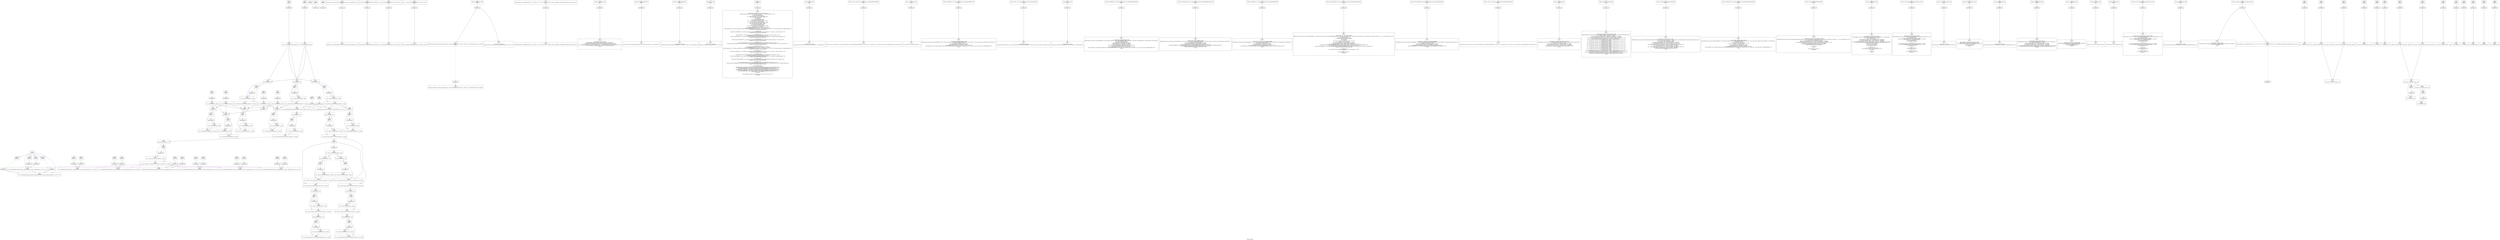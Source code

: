 digraph "constraint_graph" {
	label="constraint_graph";

	Node0x2181f70 [shape=record,label="{0\n\<Empty\>\ni8* null\n\n}"];
	Node0x2181f70 -> Node0x2256380;
	Node0x2181f70 -> Node0x224f360;
	Node0x2181f70 -> Node0x224e510;
	Node0x2181f70 -> Node0x2255530;
	Node0x2181f70 -> Node0x21a9560[color=blue];
	Node0x2181f70 -> Node0x21ef500[color=blue];
	Node0x21712a0 [shape=record,label="{1\n\<Empty\>\ni8* undef\n\n}"];
	Node0x2191140 [shape=record,label="{2\n\<Empty\>\nOffset:0\n\n}"];
	Node0x2191140 -> Node0x21821e0[color=green];
	Node0x21821e0 [shape=record,label="{3\nanonymous ptr\n}"];
	Node0x218c410 [shape=record,label="{4\n\<Empty\>\nOffset:0\n\n}"];
	Node0x218c410 -> Node0x218c5c0[color=green];
	Node0x218c5c0 [shape=record,label="{5\nanonymous ptr\n}"];
	Node0x218edb0 [shape=record,label="{6\n\<Empty\>\n@_ZStL8__ioinit = internal global %\"class.std::ios_base::Init\" zeroinitializer, align 1\nOffset:0\n\n}"];
	Node0x218edb0 -> Node0x217e070[color=green];
	Node0x217e070 [shape=record,label="{7\nanonymous ptr\n}"];
	Node0x217e070 -> Node0x218a100;
	Node0x218a100 [shape=record,label="{8\n\<Empty\>\n@_ZStL8__ioinit = internal global %\"class.std::ios_base::Init\" zeroinitializer, align 1\n\n}"];
	Node0x2194980 [shape=record,label="{9\n\<Empty\>\n@__dso_handle = external hidden global i8\nOffset:0\n\n}"];
	Node0x2194980 -> Node0x2194b30[color=green];
	Node0x2194b30 [shape=record,label="{10\nanonymous ptr\n}"];
	Node0x2194b30 -> Node0x2195110;
	Node0x2195110 [shape=record,label="{11\n\<Empty\>\n@__dso_handle = external hidden global i8\n\n}"];
	Node0x2196700 [shape=record,label="{12\n\<Empty\>\n@.str = private unnamed_addr constant [2 x i8] c\"A\\00\", align 1\nOffset:0\n\n}"];
	Node0x2196700 -> Node0x21968b0[color=green];
	Node0x21968b0 [shape=record,label="{13\nanonymous ptr\n}"];
	Node0x21968b0 -> Node0x2196e90;
	Node0x2196e90 [shape=record,label="{14\n\<Empty\>\n@.str = private unnamed_addr constant [2 x i8] c\"A\\00\", align 1\n\n}"];
	Node0x2197470 [shape=record,label="{15\n\<Empty\>\n@.str.1 = private unnamed_addr constant [2 x i8] c\"B\\00\", align 1\nOffset:0\n\n}"];
	Node0x2197470 -> Node0x2197620[color=green];
	Node0x2197620 [shape=record,label="{16\nanonymous ptr\n}"];
	Node0x2197620 -> Node0x2198880;
	Node0x2198880 [shape=record,label="{17\n\<Empty\>\n@.str.1 = private unnamed_addr constant [2 x i8] c\"B\\00\", align 1\n\n}"];
	Node0x2198e60 [shape=record,label="{18\n\<Empty\>\n@_ZZL18__gthread_active_pvE20__gthread_active_ptr = internal constant i8* bitcast (i32 (i32*, void (i8*)*)* @__pthread_key_create to i8*), align 8\nOffset:0\n\n}"];
	Node0x2198e60 -> Node0x2199010[color=green];
	Node0x2199010 [shape=record,label="{19\nanonymous ptr\n}"];
	Node0x2199010 -> Node0x21995f0;
	Node0x21995f0 [shape=record,label="{20\n\<Empty\>\n@_ZZL18__gthread_active_pvE20__gthread_active_ptr = internal constant i8* bitcast (i32 (i32*, void (i8*)*)* @__pthread_key_create to i8*), align 8\n\n}"];
	Node0x2199bd0 [shape=record,label="{21\n\<Empty\>\n@llvm.global_ctors = appending global [1 x \{ i32, void ()*, i8* \}] [\{ i32, void ()*, i8* \} \{ i32 65535, void ()* @_GLOBAL__sub_I_zipper_unwrapped_class.cpp, i8* null \}]\nOffset:0\n\n}"];
	Node0x2199bd0 -> Node0x2199d80[color=green];
	Node0x2199d80 [shape=record,label="{22\nanonymous ptr\n}"];
	Node0x2199d80 -> Node0x219a360;
	Node0x219a360 [shape=record,label="{23\n\<Empty\>\n@llvm.global_ctors = appending global [1 x \{ i32, void ()*, i8* \}] [\{ i32, void ()*, i8* \} \{ i32 65535, void ()* @_GLOBAL__sub_I_zipper_unwrapped_class.cpp, i8* null \}]\n\n}"];
	Node0x219a940 [shape=record,label="{24\n\<Empty\>__cxx_global_var_init\nOffset:0\n\n}"];
	Node0x219a940 -> Node0x219aaf0[color=green];
	Node0x219aaf0 [shape=record,label="{25\nanonymous ptr\n}"];
	Node0x219aaf0 -> Node0x219b0d0;
	Node0x219b0d0 [shape=record,label="{26\n\<Empty\>\n\n; Function Attrs: noinline uwtable\ndefine internal void @__cxx_global_var_init() #0 section \".text.startup\" \{\n  call void @_ZNSt8ios_base4InitC1Ev(%\"class.std::ios_base::Init\"* @_ZStL8__ioinit)\n  %1 = bitcast void (%\"class.std::ios_base::Init\"*)* @_ZNSt8ios_base4InitD1Ev to void (i8*)*\n  %2 = getelementptr inbounds %\"class.std::ios_base::Init\", %\"class.std::ios_base::Init\"* @_ZStL8__ioinit, i32 0, i32 0\n  %3 = call i32 @__cxa_atexit(void (i8*)* %1, i8* %2, i8* @__dso_handle) #3\n  ret void\n\}\n\n\n}"];
	Node0x219b6b0 [shape=record,label="{27\n\<Empty\>_ZNSt8ios_base4InitC1Ev\nOffset:0\n\n}"];
	Node0x219b6b0 -> Node0x219b860[color=green];
	Node0x219b860 [shape=record,label="{28\nanonymous ptr\n}"];
	Node0x219b860 -> Node0x219be40;
	Node0x219be40 [shape=record,label="{29\n\<Empty\>\n\ndeclare dso_local void @_ZNSt8ios_base4InitC1Ev(%\"class.std::ios_base::Init\"*) unnamed_addr #1\n\n\n}"];
	Node0x219c420 [shape=record,label="{30\n\<Empty\>_ZNSt8ios_base4InitD1Ev\nOffset:0\n\n}"];
	Node0x219c420 -> Node0x219c5d0[color=green];
	Node0x219c5d0 [shape=record,label="{31\nanonymous ptr\n}"];
	Node0x219c5d0 -> Node0x219ce50;
	Node0x219ce50 [shape=record,label="{32\n\<Empty\>\n\n; Function Attrs: nounwind\ndeclare dso_local void @_ZNSt8ios_base4InitD1Ev(%\"class.std::ios_base::Init\"*) unnamed_addr #2\n\n\n}"];
	Node0x2170590 [shape=record,label="{33\n\<Empty\>__cxa_atexit\nOffset:0\n\n}"];
	Node0x2170590 -> Node0x2170740[color=green];
	Node0x2170740 [shape=record,label="{34\nanonymous ptr\n}"];
	Node0x2170740 -> Node0x219f920;
	Node0x219f920 [shape=record,label="{35\n\<Empty\>\n\n; Function Attrs: nounwind\ndeclare dso_local i32 @__cxa_atexit(void (i8*)*, i8*, i8*) #3\n\n\n}"];
	Node0x219ff00 [shape=record,label="{36\n\<Empty\>main\nOffset:0\n\n}"];
	Node0x219ff00 -> Node0x21a00b0[color=green];
	Node0x21a00b0 [shape=record,label="{37\nanonymous ptr\n}"];
	Node0x21a00b0 -> Node0x21a0690;
	Node0x21a0690 [shape=record,label="{38\n\<Empty\>\n\n; Function Attrs: noinline norecurse optnone uwtable\ndefine dso_local i32 @main() #4 personality i8* bitcast (i32 (...)* @__gxx_personality_v0 to i8*) \{\n  %1 = alloca i32, align 4\n  %2 = alloca %class.Box, align 8\n  %3 = alloca %\"class.std::__cxx11::basic_string\", align 8\n  %4 = alloca %\"class.std::allocator\", align 1\n  %5 = alloca i8*\n  %6 = alloca i32\n  %7 = alloca %class.SyncBox, align 8\n  %8 = alloca %class.Box, align 8\n  %9 = alloca %\"class.std::__cxx11::basic_string\", align 8\n  %10 = alloca %class.Box, align 8\n  %11 = alloca %\"class.std::__cxx11::basic_string\", align 8\n  %12 = alloca %\"class.std::allocator\", align 1\n  %13 = alloca %class.SyncBox, align 8\n  %14 = alloca %class.Box, align 8\n  %15 = alloca %\"class.std::__cxx11::basic_string\", align 8\n  store i32 0, i32* %1, align 4\n  call void @_ZNSaIcEC1Ev(%\"class.std::allocator\"* %4) #3\n  %16 = getelementptr inbounds [2 x i8], [2 x i8]* @.str, i64 0, i64 0\n  invoke void @_ZNSt7__cxx1112basic_stringIcSt11char_traitsIcESaIcEEC1EPKcRKS3_(%\"class.std::__cxx11::basic_string\"* %3, i8* %16, %\"class.std::allocator\"* dereferenceable(1) %4)\n          to label %17 unwind label %aser.unreachable\n\n17:                                               ; preds = %0\n  invoke void @_ZN3BoxINSt7__cxx1112basic_stringIcSt11char_traitsIcESaIcEEEEC2ES5_(%class.Box* %2, %\"class.std::__cxx11::basic_string\"* %3)\n          to label %18 unwind label %aser.unreachable\n\n18:                                               ; preds = %17\n  call void @_ZNSt7__cxx1112basic_stringIcSt11char_traitsIcESaIcEED1Ev(%\"class.std::__cxx11::basic_string\"* %3) #3\n  call void @_ZNSaIcED1Ev(%\"class.std::allocator\"* %4) #3\n  invoke void @_ZN3BoxINSt7__cxx1112basic_stringIcSt11char_traitsIcESaIcEEEEC2ERKS6_(%class.Box* %8, %class.Box* dereferenceable(32) %2)\n          to label %19 unwind label %aser.unreachable\n\n19:                                               ; preds = %18\n  invoke void @_ZN7SyncBoxINSt7__cxx1112basic_stringIcSt11char_traitsIcESaIcEEEEC2E3BoxIS5_E(%class.SyncBox* %7, %class.Box* %8)\n          to label %20 unwind label %aser.unreachable\n\n20:                                               ; preds = %19\n  call void @_ZN3BoxINSt7__cxx1112basic_stringIcSt11char_traitsIcESaIcEEEED2Ev(%class.Box* %8) #3\n  invoke void @_ZN7SyncBoxINSt7__cxx1112basic_stringIcSt11char_traitsIcESaIcEEEE7getItemEv(%\"class.std::__cxx11::basic_string\"* sret %9, %class.SyncBox* %7)\n          to label %21 unwind label %aser.unreachable\n\n21:                                               ; preds = %20\n  call void @_ZNSaIcEC1Ev(%\"class.std::allocator\"* %12) #3\n  %22 = getelementptr inbounds [2 x i8], [2 x i8]* @.str.1, i64 0, i64 0\n  invoke void @_ZNSt7__cxx1112basic_stringIcSt11char_traitsIcESaIcEEC1EPKcRKS3_(%\"class.std::__cxx11::basic_string\"* %11, i8* %22, %\"class.std::allocator\"* dereferenceable(1) %12)\n          to label %23 unwind label %aser.unreachable\n\n23:                                               ; preds = %21\n  invoke void @_ZN3BoxINSt7__cxx1112basic_stringIcSt11char_traitsIcESaIcEEEEC2ES5_(%class.Box* %10, %\"class.std::__cxx11::basic_string\"* %11)\n          to label %24 unwind label %aser.unreachable\n\n24:                                               ; preds = %23\n  call void @_ZNSt7__cxx1112basic_stringIcSt11char_traitsIcESaIcEED1Ev(%\"class.std::__cxx11::basic_string\"* %11) #3\n  call void @_ZNSaIcED1Ev(%\"class.std::allocator\"* %12) #3\n  invoke void @_ZN3BoxINSt7__cxx1112basic_stringIcSt11char_traitsIcESaIcEEEEC2ERKS6_(%class.Box* %14, %class.Box* dereferenceable(32) %10)\n          to label %25 unwind label %aser.unreachable\n\n25:                                               ; preds = %24\n  invoke void @_ZN7SyncBoxINSt7__cxx1112basic_stringIcSt11char_traitsIcESaIcEEEEC2E3BoxIS5_E(%class.SyncBox* %13, %class.Box* %14)\n          to label %26 unwind label %aser.unreachable\n\n26:                                               ; preds = %25\n  call void @_ZN3BoxINSt7__cxx1112basic_stringIcSt11char_traitsIcESaIcEEEED2Ev(%class.Box* %14) #3\n  invoke void @_ZN7SyncBoxINSt7__cxx1112basic_stringIcSt11char_traitsIcESaIcEEEE7getItemEv(%\"class.std::__cxx11::basic_string\"* sret %15, %class.SyncBox* %13)\n          to label %27 unwind label %aser.unreachable\n\n27:                                               ; preds = %26\n  store i32 0, i32* %1, align 4\n  call void @_ZNSt7__cxx1112basic_stringIcSt11char_traitsIcESaIcEED1Ev(%\"class.std::__cxx11::basic_string\"* %15) #3\n  call void @_ZN7SyncBoxINSt7__cxx1112basic_stringIcSt11char_traitsIcESaIcEEEED2Ev(%class.SyncBox* %13) #3\n  call void @_ZN3BoxINSt7__cxx1112basic_stringIcSt11char_traitsIcESaIcEEEED2Ev(%class.Box* %10) #3\n  call void @_ZNSt7__cxx1112basic_stringIcSt11char_traitsIcESaIcEED1Ev(%\"class.std::__cxx11::basic_string\"* %9) #3\n  call void @_ZN7SyncBoxINSt7__cxx1112basic_stringIcSt11char_traitsIcESaIcEEEED2Ev(%class.SyncBox* %7) #3\n  call void @_ZN3BoxINSt7__cxx1112basic_stringIcSt11char_traitsIcESaIcEEEED2Ev(%class.Box* %2) #3\n  %28 = load i32, i32* %1, align 4\n  ret i32 %28\n\naser.unreachable:                                 ; preds = %26, %25, %24, %23, %21, %20, %19, %18, %17, %0\n  unreachable\n\}\n\n\n}"];
	Node0x21a0c70 [shape=record,label="{39\n\<Empty\>_ZNSaIcEC1Ev\nOffset:0\n\n}"];
	Node0x21a0c70 -> Node0x21a0e20[color=green];
	Node0x21a0e20 [shape=record,label="{40\nanonymous ptr\n}"];
	Node0x21a0e20 -> Node0x21a1400;
	Node0x21a1400 [shape=record,label="{41\n\<Empty\>\n\n; Function Attrs: nounwind\ndeclare dso_local void @_ZNSaIcEC1Ev(%\"class.std::allocator\"*) unnamed_addr #2\n\n\n}"];
	Node0x21a19e0 [shape=record,label="{42\n\<Empty\>_ZNSt7__cxx1112basic_stringIcSt11char_traitsIcESaIcEEC1EPKcRKS3_\nOffset:0\n\n}"];
	Node0x21a19e0 -> Node0x21a1b90[color=green];
	Node0x21a1b90 [shape=record,label="{43\nanonymous ptr\n}"];
	Node0x21a1b90 -> Node0x21a2170;
	Node0x21a2170 [shape=record,label="{44\n\<Empty\>\n\ndeclare dso_local void @_ZNSt7__cxx1112basic_stringIcSt11char_traitsIcESaIcEEC1EPKcRKS3_(%\"class.std::__cxx11::basic_string\"*, i8*, %\"class.std::allocator\"* dereferenceable(1)) unnamed_addr #1\n\n\n}"];
	Node0x21a2750 [shape=record,label="{45\n\<Empty\>__gxx_personality_v0\nOffset:0\n\n}"];
	Node0x21a2750 -> Node0x21a2900[color=green];
	Node0x21a2900 [shape=record,label="{46\nanonymous ptr\n}"];
	Node0x21a2900 -> Node0x21a2ee0;
	Node0x21a2ee0 [shape=record,label="{47\n\<Empty\>\n\ndeclare dso_local i32 @__gxx_personality_v0(...)\n\n\n}"];
	Node0x21a34c0 [shape=record,label="{48\n\<Empty\>_ZN3BoxINSt7__cxx1112basic_stringIcSt11char_traitsIcESaIcEEEEC2ES5_\nOffset:0\n\n}"];
	Node0x21a34c0 -> Node0x21a3670[color=green];
	Node0x21a3670 [shape=record,label="{49\nanonymous ptr\n}"];
	Node0x21a3670 -> Node0x21a3c50;
	Node0x21a3c50 [shape=record,label="{50\n\<Empty\>\n\n; Function Attrs: noinline optnone uwtable\ndefine linkonce_odr dso_local void @_ZN3BoxINSt7__cxx1112basic_stringIcSt11char_traitsIcESaIcEEEEC2ES5_(%class.Box*, %\"class.std::__cxx11::basic_string\"*) unnamed_addr #5 comdat align 2 \{\n  %3 = alloca %class.Box*, align 8\n  store %class.Box* %0, %class.Box** %3, align 8\n  %4 = load %class.Box*, %class.Box** %3, align 8\n  %5 = getelementptr inbounds %class.Box, %class.Box* %4, i32 0, i32 0\n  call void @_ZNSt7__cxx1112basic_stringIcSt11char_traitsIcESaIcEEC1ERKS4_(%\"class.std::__cxx11::basic_string\"* %5, %\"class.std::__cxx11::basic_string\"* dereferenceable(32) %1)\n  ret void\n\}\n\n\n}"];
	Node0x21a4230 [shape=record,label="{51\n\<Empty\>_ZNSt7__cxx1112basic_stringIcSt11char_traitsIcESaIcEED1Ev\nOffset:0\n\n}"];
	Node0x21a4230 -> Node0x21a43e0[color=green];
	Node0x21a43e0 [shape=record,label="{52\nanonymous ptr\n}"];
	Node0x21a43e0 -> Node0x21a49c0;
	Node0x21a49c0 [shape=record,label="{53\n\<Empty\>\n\n; Function Attrs: nounwind\ndeclare dso_local void @_ZNSt7__cxx1112basic_stringIcSt11char_traitsIcESaIcEED1Ev(%\"class.std::__cxx11::basic_string\"*) unnamed_addr #2\n\n\n}"];
	Node0x21a4fa0 [shape=record,label="{54\n\<Empty\>_ZNSaIcED1Ev\nOffset:0\n\n}"];
	Node0x21a4fa0 -> Node0x21a5150[color=green];
	Node0x21a5150 [shape=record,label="{55\nanonymous ptr\n}"];
	Node0x21a5150 -> Node0x21a59d0;
	Node0x21a59d0 [shape=record,label="{56\n\<Empty\>\n\n; Function Attrs: nounwind\ndeclare dso_local void @_ZNSaIcED1Ev(%\"class.std::allocator\"*) unnamed_addr #2\n\n\n}"];
	Node0x21a5fb0 [shape=record,label="{57\n\<Empty\>_ZN3BoxINSt7__cxx1112basic_stringIcSt11char_traitsIcESaIcEEEEC2ERKS6_\nOffset:0\n\n}"];
	Node0x21a5fb0 -> Node0x21a6160[color=green];
	Node0x21a6160 [shape=record,label="{58\nanonymous ptr\n}"];
	Node0x21a6160 -> Node0x21a69e0;
	Node0x21a69e0 [shape=record,label="{59\n\<Empty\>\n\n; Function Attrs: noinline optnone uwtable\ndefine linkonce_odr dso_local void @_ZN3BoxINSt7__cxx1112basic_stringIcSt11char_traitsIcESaIcEEEEC2ERKS6_(%class.Box*, %class.Box* dereferenceable(32)) unnamed_addr #5 comdat align 2 \{\n  %3 = alloca %class.Box*, align 8\n  %4 = alloca %class.Box*, align 8\n  store %class.Box* %0, %class.Box** %3, align 8\n  store %class.Box* %1, %class.Box** %4, align 8\n  %5 = load %class.Box*, %class.Box** %3, align 8\n  %6 = getelementptr inbounds %class.Box, %class.Box* %5, i32 0, i32 0\n  %7 = load %class.Box*, %class.Box** %4, align 8\n  %8 = getelementptr inbounds %class.Box, %class.Box* %7, i32 0, i32 0\n  call void @_ZNSt7__cxx1112basic_stringIcSt11char_traitsIcESaIcEEC1ERKS4_(%\"class.std::__cxx11::basic_string\"* %6, %\"class.std::__cxx11::basic_string\"* dereferenceable(32) %8)\n  ret void\n\}\n\n\n}"];
	Node0x21a6fc0 [shape=record,label="{60\n\<Empty\>_ZN7SyncBoxINSt7__cxx1112basic_stringIcSt11char_traitsIcESaIcEEEEC2E3BoxIS5_E\nOffset:0\n\n}"];
	Node0x21a6fc0 -> Node0x21a7170[color=green];
	Node0x21a7170 [shape=record,label="{61\nanonymous ptr\n}"];
	Node0x21a7170 -> Node0x21a79f0;
	Node0x21a79f0 [shape=record,label="{62\n\<Empty\>\n\n; Function Attrs: noinline optnone uwtable\ndefine linkonce_odr dso_local void @_ZN7SyncBoxINSt7__cxx1112basic_stringIcSt11char_traitsIcESaIcEEEEC2E3BoxIS5_E(%class.SyncBox*, %class.Box*) unnamed_addr #5 comdat align 2 \{\n  %3 = alloca %class.SyncBox*, align 8\n  store %class.SyncBox* %0, %class.SyncBox** %3, align 8\n  %4 = load %class.SyncBox*, %class.SyncBox** %3, align 8\n  %5 = getelementptr inbounds %class.SyncBox, %class.SyncBox* %4, i32 0, i32 0\n  call void @_ZN3BoxINSt7__cxx1112basic_stringIcSt11char_traitsIcESaIcEEEEC2ERKS6_(%class.Box* %5, %class.Box* dereferenceable(32) %1)\n  %6 = getelementptr inbounds %class.SyncBox, %class.SyncBox* %4, i32 0, i32 1\n  call void @_ZNSt5mutexC2Ev(%\"class.std::mutex\"* %6) #3\n  ret void\n\}\n\n\n}"];
	Node0x21a7fd0 [shape=record,label="{63\n\<Empty\>_ZN3BoxINSt7__cxx1112basic_stringIcSt11char_traitsIcESaIcEEEED2Ev\nOffset:0\n\n}"];
	Node0x21a7fd0 -> Node0x21a8180[color=green];
	Node0x21a8180 [shape=record,label="{64\nanonymous ptr\n}"];
	Node0x21a8180 -> Node0x217c740;
	Node0x217c740 [shape=record,label="{65\n\<Empty\>\n\n; Function Attrs: noinline nounwind optnone uwtable\ndefine linkonce_odr dso_local void @_ZN3BoxINSt7__cxx1112basic_stringIcSt11char_traitsIcESaIcEEEED2Ev(%class.Box*) unnamed_addr #6 comdat align 2 \{\n  %2 = alloca %class.Box*, align 8\n  store %class.Box* %0, %class.Box** %2, align 8\n  %3 = load %class.Box*, %class.Box** %2, align 8\n  %4 = getelementptr inbounds %class.Box, %class.Box* %3, i32 0, i32 0\n  call void @_ZNSt7__cxx1112basic_stringIcSt11char_traitsIcESaIcEED1Ev(%\"class.std::__cxx11::basic_string\"* %4) #3\n  ret void\n\}\n\n\n}"];
	Node0x21a7750 [shape=record,label="{66\n\<Empty\>_ZN7SyncBoxINSt7__cxx1112basic_stringIcSt11char_traitsIcESaIcEEEE7getItemEv\nOffset:0\n\n}"];
	Node0x21a7750 -> Node0x218e280[color=green];
	Node0x218e280 [shape=record,label="{67\nanonymous ptr\n}"];
	Node0x218e280 -> Node0x218e440;
	Node0x218e440 [shape=record,label="{68\n\<Empty\>\n\n; Function Attrs: noinline optnone uwtable\ndefine linkonce_odr dso_local void @_ZN7SyncBoxINSt7__cxx1112basic_stringIcSt11char_traitsIcESaIcEEEE7getItemEv(%\"class.std::__cxx11::basic_string\"* noalias sret, %class.SyncBox*) #5 comdat align 2 personality i8* bitcast (i32 (...)* @__gxx_personality_v0 to i8*) \{\n  %3 = alloca i8*, align 8\n  %4 = alloca %class.SyncBox*, align 8\n  %5 = alloca %\"class.std::lock_guard\", align 8\n  %6 = alloca i8*\n  %7 = alloca i32\n  %8 = bitcast %\"class.std::__cxx11::basic_string\"* %0 to i8*\n  store i8* %8, i8** %3, align 8\n  store %class.SyncBox* %1, %class.SyncBox** %4, align 8\n  %9 = load %class.SyncBox*, %class.SyncBox** %4, align 8\n  %10 = getelementptr inbounds %class.SyncBox, %class.SyncBox* %9, i32 0, i32 1\n  call void @_ZNSt10lock_guardISt5mutexEC2ERS0_(%\"class.std::lock_guard\"* %5, %\"class.std::mutex\"* dereferenceable(40) %10)\n  %11 = getelementptr inbounds %class.SyncBox, %class.SyncBox* %9, i32 0, i32 0\n  invoke void @_ZN3BoxINSt7__cxx1112basic_stringIcSt11char_traitsIcESaIcEEEE7getItemEv(%\"class.std::__cxx11::basic_string\"* sret %0, %class.Box* %11)\n          to label %12 unwind label %aser.unreachable\n\n12:                                               ; preds = %2\n  call void @_ZNSt10lock_guardISt5mutexED2Ev(%\"class.std::lock_guard\"* %5) #3\n  ret void\n\naser.unreachable:                                 ; preds = %2\n  unreachable\n\}\n\n\n}"];
	Node0x219d880 [shape=record,label="{69\n\<Empty\>_ZN7SyncBoxINSt7__cxx1112basic_stringIcSt11char_traitsIcESaIcEEEED2Ev\nOffset:0\n\n}"];
	Node0x219d880 -> Node0x2197e00[color=green];
	Node0x2197e00 [shape=record,label="{70\nanonymous ptr\n}"];
	Node0x2197e00 -> Node0x2198410;
	Node0x2198410 [shape=record,label="{71\n\<Empty\>\n\n; Function Attrs: noinline nounwind optnone uwtable\ndefine linkonce_odr dso_local void @_ZN7SyncBoxINSt7__cxx1112basic_stringIcSt11char_traitsIcESaIcEEEED2Ev(%class.SyncBox*) unnamed_addr #6 comdat align 2 \{\n  %2 = alloca %class.SyncBox*, align 8\n  store %class.SyncBox* %0, %class.SyncBox** %2, align 8\n  %3 = load %class.SyncBox*, %class.SyncBox** %2, align 8\n  %4 = getelementptr inbounds %class.SyncBox, %class.SyncBox* %3, i32 0, i32 0\n  call void @_ZN3BoxINSt7__cxx1112basic_stringIcSt11char_traitsIcESaIcEEEED2Ev(%class.Box* %4) #3\n  ret void\n\}\n\n\n}"];
	Node0x219f0b0 [shape=record,label="{72\n\<Empty\>_ZNSt7__cxx1112basic_stringIcSt11char_traitsIcESaIcEEC1ERKS4_\nOffset:0\n\n}"];
	Node0x219f0b0 -> Node0x219f260[color=green];
	Node0x219f260 [shape=record,label="{73\nanonymous ptr\n}"];
	Node0x219f260 -> Node0x21acc80;
	Node0x21acc80 [shape=record,label="{74\n\<Empty\>\n\ndeclare dso_local void @_ZNSt7__cxx1112basic_stringIcSt11char_traitsIcESaIcEEC1ERKS4_(%\"class.std::__cxx11::basic_string\"*, %\"class.std::__cxx11::basic_string\"* dereferenceable(32)) unnamed_addr #1\n\n\n}"];
	Node0x21ad260 [shape=record,label="{75\n\<Empty\>_ZNSt5mutexC2Ev\nOffset:0\n\n}"];
	Node0x21ad260 -> Node0x21ad410[color=green];
	Node0x21ad410 [shape=record,label="{76\nanonymous ptr\n}"];
	Node0x21ad410 -> Node0x21ad9f0;
	Node0x21ad9f0 [shape=record,label="{77\n\<Empty\>\n\n; Function Attrs: noinline nounwind optnone uwtable\ndefine linkonce_odr dso_local void @_ZNSt5mutexC2Ev(%\"class.std::mutex\"*) unnamed_addr #6 comdat align 2 \{\n  %2 = alloca %\"class.std::mutex\"*, align 8\n  store %\"class.std::mutex\"* %0, %\"class.std::mutex\"** %2, align 8\n  %3 = load %\"class.std::mutex\"*, %\"class.std::mutex\"** %2, align 8\n  %4 = bitcast %\"class.std::mutex\"* %3 to %\"class.std::__mutex_base\"*\n  call void @_ZNSt12__mutex_baseC2Ev(%\"class.std::__mutex_base\"* %4) #3\n  ret void\n\}\n\n\n}"];
	Node0x21adfd0 [shape=record,label="{78\n\<Empty\>_ZNSt12__mutex_baseC2Ev\nOffset:0\n\n}"];
	Node0x21adfd0 -> Node0x21ae180[color=green];
	Node0x21ae180 [shape=record,label="{79\nanonymous ptr\n}"];
	Node0x21ae180 -> Node0x21ae760;
	Node0x21ae760 [shape=record,label="{80\n\<Empty\>\n\n; Function Attrs: noinline nounwind optnone uwtable\ndefine linkonce_odr dso_local void @_ZNSt12__mutex_baseC2Ev(%\"class.std::__mutex_base\"*) unnamed_addr #6 comdat align 2 \{\n  %2 = alloca %\"class.std::__mutex_base\"*, align 8\n  store %\"class.std::__mutex_base\"* %0, %\"class.std::__mutex_base\"** %2, align 8\n  %3 = load %\"class.std::__mutex_base\"*, %\"class.std::__mutex_base\"** %2, align 8\n  %4 = getelementptr inbounds %\"class.std::__mutex_base\", %\"class.std::__mutex_base\"* %3, i32 0, i32 0\n  %5 = bitcast %union.pthread_mutex_t* %4 to %struct.__pthread_mutex_s*\n  %6 = getelementptr inbounds %struct.__pthread_mutex_s, %struct.__pthread_mutex_s* %5, i32 0, i32 0\n  store i32 0, i32* %6, align 8\n  %7 = getelementptr inbounds %struct.__pthread_mutex_s, %struct.__pthread_mutex_s* %5, i32 0, i32 1\n  store i32 0, i32* %7, align 4\n  %8 = getelementptr inbounds %struct.__pthread_mutex_s, %struct.__pthread_mutex_s* %5, i32 0, i32 2\n  store i32 0, i32* %8, align 8\n  %9 = getelementptr inbounds %struct.__pthread_mutex_s, %struct.__pthread_mutex_s* %5, i32 0, i32 3\n  store i32 0, i32* %9, align 4\n  %10 = getelementptr inbounds %struct.__pthread_mutex_s, %struct.__pthread_mutex_s* %5, i32 0, i32 4\n  store i32 0, i32* %10, align 8\n  %11 = getelementptr inbounds %struct.__pthread_mutex_s, %struct.__pthread_mutex_s* %5, i32 0, i32 5\n  store i16 0, i16* %11, align 4\n  %12 = getelementptr inbounds %struct.__pthread_mutex_s, %struct.__pthread_mutex_s* %5, i32 0, i32 6\n  store i16 0, i16* %12, align 2\n  %13 = getelementptr inbounds %struct.__pthread_mutex_s, %struct.__pthread_mutex_s* %5, i32 0, i32 7\n  %14 = getelementptr inbounds %struct.__pthread_internal_list, %struct.__pthread_internal_list* %13, i32 0, i32 0\n  store %struct.__pthread_internal_list* null, %struct.__pthread_internal_list** %14, align 8\n  %15 = getelementptr inbounds %struct.__pthread_internal_list, %struct.__pthread_internal_list* %13, i32 0, i32 1\n  store %struct.__pthread_internal_list* null, %struct.__pthread_internal_list** %15, align 8\n  ret void\n\}\n\n\n}"];
	Node0x21aed40 [shape=record,label="{81\n\<Empty\>_ZNSt10lock_guardISt5mutexEC2ERS0_\nOffset:0\n\n}"];
	Node0x21aed40 -> Node0x21aeef0[color=green];
	Node0x21aeef0 [shape=record,label="{82\nanonymous ptr\n}"];
	Node0x21aeef0 -> Node0x21af4d0;
	Node0x21af4d0 [shape=record,label="{83\n\<Empty\>\n\n; Function Attrs: noinline optnone uwtable\ndefine linkonce_odr dso_local void @_ZNSt10lock_guardISt5mutexEC2ERS0_(%\"class.std::lock_guard\"*, %\"class.std::mutex\"* dereferenceable(40)) unnamed_addr #5 comdat align 2 \{\n  %3 = alloca %\"class.std::lock_guard\"*, align 8\n  %4 = alloca %\"class.std::mutex\"*, align 8\n  store %\"class.std::lock_guard\"* %0, %\"class.std::lock_guard\"** %3, align 8\n  store %\"class.std::mutex\"* %1, %\"class.std::mutex\"** %4, align 8\n  %5 = load %\"class.std::lock_guard\"*, %\"class.std::lock_guard\"** %3, align 8\n  %6 = getelementptr inbounds %\"class.std::lock_guard\", %\"class.std::lock_guard\"* %5, i32 0, i32 0\n  %7 = load %\"class.std::mutex\"*, %\"class.std::mutex\"** %4, align 8\n  store %\"class.std::mutex\"* %7, %\"class.std::mutex\"** %6, align 8\n  %8 = getelementptr inbounds %\"class.std::lock_guard\", %\"class.std::lock_guard\"* %5, i32 0, i32 0\n  %9 = load %\"class.std::mutex\"*, %\"class.std::mutex\"** %8, align 8\n  call void @_ZNSt5mutex4lockEv(%\"class.std::mutex\"* %9)\n  ret void\n\}\n\n\n}"];
	Node0x21afab0 [shape=record,label="{84\n\<Empty\>_ZN3BoxINSt7__cxx1112basic_stringIcSt11char_traitsIcESaIcEEEE7getItemEv\nOffset:0\n\n}"];
	Node0x21afab0 -> Node0x21afc60[color=green];
	Node0x21afc60 [shape=record,label="{85\nanonymous ptr\n}"];
	Node0x21afc60 -> Node0x21b04e0;
	Node0x21b04e0 [shape=record,label="{86\n\<Empty\>\n\n; Function Attrs: noinline optnone uwtable\ndefine linkonce_odr dso_local void @_ZN3BoxINSt7__cxx1112basic_stringIcSt11char_traitsIcESaIcEEEE7getItemEv(%\"class.std::__cxx11::basic_string\"* noalias sret, %class.Box*) #5 comdat align 2 \{\n  %3 = alloca i8*, align 8\n  %4 = alloca %class.Box*, align 8\n  %5 = bitcast %\"class.std::__cxx11::basic_string\"* %0 to i8*\n  store i8* %5, i8** %3, align 8\n  store %class.Box* %1, %class.Box** %4, align 8\n  %6 = load %class.Box*, %class.Box** %4, align 8\n  %7 = getelementptr inbounds %class.Box, %class.Box* %6, i32 0, i32 0\n  call void @_ZNSt7__cxx1112basic_stringIcSt11char_traitsIcESaIcEEC1ERKS4_(%\"class.std::__cxx11::basic_string\"* %0, %\"class.std::__cxx11::basic_string\"* dereferenceable(32) %7)\n  ret void\n\}\n\n\n}"];
	Node0x21b0ac0 [shape=record,label="{87\n\<Empty\>_ZNSt10lock_guardISt5mutexED2Ev\nOffset:0\n\n}"];
	Node0x21b0ac0 -> Node0x21b0c70[color=green];
	Node0x21b0c70 [shape=record,label="{88\nanonymous ptr\n}"];
	Node0x21b0c70 -> Node0x21b16d0;
	Node0x21b16d0 [shape=record,label="{89\n\<Empty\>\n\n; Function Attrs: noinline nounwind optnone uwtable\ndefine linkonce_odr dso_local void @_ZNSt10lock_guardISt5mutexED2Ev(%\"class.std::lock_guard\"*) unnamed_addr #6 comdat align 2 personality i8* bitcast (i32 (...)* @__gxx_personality_v0 to i8*) \{\n  %2 = alloca %\"class.std::lock_guard\"*, align 8\n  store %\"class.std::lock_guard\"* %0, %\"class.std::lock_guard\"** %2, align 8\n  %3 = load %\"class.std::lock_guard\"*, %\"class.std::lock_guard\"** %2, align 8\n  %4 = getelementptr inbounds %\"class.std::lock_guard\", %\"class.std::lock_guard\"* %3, i32 0, i32 0\n  %5 = load %\"class.std::mutex\"*, %\"class.std::mutex\"** %4, align 8\n  invoke void @_ZNSt5mutex6unlockEv(%\"class.std::mutex\"* %5)\n          to label %6 unwind label %aser.unreachable\n\n6:                                                ; preds = %1\n  ret void\n\naser.unreachable:                                 ; preds = %1\n  unreachable\n\}\n\n\n}"];
	Node0x21b1cb0 [shape=record,label="{90\n\<Empty\>_ZNSt5mutex4lockEv\nOffset:0\n\n}"];
	Node0x21b1cb0 -> Node0x21b1e60[color=green];
	Node0x21b1e60 [shape=record,label="{91\nanonymous ptr\n}"];
	Node0x21b1e60 -> Node0x21b26e0;
	Node0x21b26e0 [shape=record,label="{92\n\<Empty\>\n\n; Function Attrs: noinline optnone uwtable\ndefine linkonce_odr dso_local void @_ZNSt5mutex4lockEv(%\"class.std::mutex\"*) #5 comdat align 2 \{\n  %2 = alloca %\"class.std::mutex\"*, align 8\n  %3 = alloca i32, align 4\n  store %\"class.std::mutex\"* %0, %\"class.std::mutex\"** %2, align 8\n  %4 = load %\"class.std::mutex\"*, %\"class.std::mutex\"** %2, align 8\n  %5 = bitcast %\"class.std::mutex\"* %4 to %\"class.std::__mutex_base\"*\n  %6 = getelementptr inbounds %\"class.std::__mutex_base\", %\"class.std::__mutex_base\"* %5, i32 0, i32 0\n  %7 = call i32 @_ZL20__gthread_mutex_lockP15pthread_mutex_t(%union.pthread_mutex_t* %6)\n  store i32 %7, i32* %3, align 4\n  %8 = load i32, i32* %3, align 4\n  %9 = icmp ne i32 %8, 0\n  br i1 %9, label %10, label %12\n\n10:                                               ; preds = %1\n  %11 = load i32, i32* %3, align 4\n  call void @_ZSt20__throw_system_errori(i32 %11) #9\n  unreachable\n\n12:                                               ; preds = %1\n  ret void\n\}\n\n\n}"];
	Node0x21b2cc0 [shape=record,label="{93\n\<Empty\>_ZL20__gthread_mutex_lockP15pthread_mutex_t\nOffset:0\n\n}"];
	Node0x21b2cc0 -> Node0x21b2e70[color=green];
	Node0x21b2e70 [shape=record,label="{94\nanonymous ptr\n}"];
	Node0x21b2e70 -> Node0x21b36f0;
	Node0x21b36f0 [shape=record,label="{95\n\<Empty\>\n\n; Function Attrs: noinline optnone uwtable\ndefine internal i32 @_ZL20__gthread_mutex_lockP15pthread_mutex_t(%union.pthread_mutex_t*) #5 \{\n  %2 = alloca i32, align 4\n  %3 = alloca %union.pthread_mutex_t*, align 8\n  store %union.pthread_mutex_t* %0, %union.pthread_mutex_t** %3, align 8\n  %4 = call i32 @_ZL18__gthread_active_pv()\n  %5 = icmp ne i32 %4, 0\n  br i1 %5, label %6, label %9\n\n6:                                                ; preds = %1\n  %7 = load %union.pthread_mutex_t*, %union.pthread_mutex_t** %3, align 8\n  %8 = call i32 @pthread_mutex_lock(%union.pthread_mutex_t* %7) #3\n  store i32 %8, i32* %2, align 4\n  br label %10\n\n9:                                                ; preds = %1\n  store i32 0, i32* %2, align 4\n  br label %10\n\n10:                                               ; preds = %9, %6\n  %11 = load i32, i32* %2, align 4\n  ret i32 %11\n\}\n\n\n}"];
	Node0x21b3cd0 [shape=record,label="{96\n\<Empty\>_ZSt20__throw_system_errori\nOffset:0\n\n}"];
	Node0x21b3cd0 -> Node0x21b3e80[color=green];
	Node0x21b3e80 [shape=record,label="{97\nanonymous ptr\n}"];
	Node0x21b3e80 -> Node0x21b4700;
	Node0x21b4700 [shape=record,label="{98\n\<Empty\>\n\n; Function Attrs: noreturn\ndeclare dso_local void @_ZSt20__throw_system_errori(i32) #7\n\n\n}"];
	Node0x21b4ce0 [shape=record,label="{99\n\<Empty\>_ZL18__gthread_active_pv\nOffset:0\n\n}"];
	Node0x21b4ce0 -> Node0x21b4e90[color=green];
	Node0x21b4e90 [shape=record,label="{100\nanonymous ptr\n}"];
	Node0x21b4e90 -> Node0x21b5710;
	Node0x21b5710 [shape=record,label="{101\n\<Empty\>\n\n; Function Attrs: noinline nounwind optnone uwtable\ndefine internal i32 @_ZL18__gthread_active_pv() #6 \{\n  %1 = bitcast i32 (i32*, void (i8*)*)* @__pthread_key_create to i8*\n  %2 = icmp ne i8* %1, null\n  %3 = zext i1 %2 to i32\n  ret i32 %3\n\}\n\n\n}"];
	Node0x21b5cf0 [shape=record,label="{102\n\<Empty\>pthread_mutex_lock\nOffset:0\n\n}"];
	Node0x21b5cf0 -> Node0x21b5ea0[color=green];
	Node0x21b5ea0 [shape=record,label="{103\nanonymous ptr\n}"];
	Node0x21b5ea0 -> Node0x21b6720;
	Node0x21b6720 [shape=record,label="{104\n\<Empty\>\n\n; Function Attrs: nounwind\ndeclare extern_weak dso_local i32 @pthread_mutex_lock(%union.pthread_mutex_t*) #2\n\n\n}"];
	Node0x21b6d00 [shape=record,label="{105\n\<Empty\>__pthread_key_create\nOffset:0\n\n}"];
	Node0x21b6d00 -> Node0x21b6eb0[color=green];
	Node0x21b6eb0 [shape=record,label="{106\nanonymous ptr\n}"];
	Node0x21b6eb0 -> Node0x21b7730;
	Node0x21b6eb0 -> Node0x2198e60;
	Node0x21b7730 [shape=record,label="{107\n\<Empty\>\n\n; Function Attrs: nounwind\ndeclare extern_weak dso_local i32 @__pthread_key_create(i32*, void (i8*)*) #2\n\n\n}"];
	Node0x21b7d10 [shape=record,label="{108\n\<Empty\>_ZNSt5mutex6unlockEv\nOffset:0\n\n}"];
	Node0x21b7d10 -> Node0x21b7ec0[color=green];
	Node0x21b7ec0 [shape=record,label="{109\nanonymous ptr\n}"];
	Node0x21b7ec0 -> Node0x21b8740;
	Node0x21b8740 [shape=record,label="{110\n\<Empty\>\n\n; Function Attrs: noinline optnone uwtable\ndefine linkonce_odr dso_local void @_ZNSt5mutex6unlockEv(%\"class.std::mutex\"*) #5 comdat align 2 \{\n  %2 = alloca %\"class.std::mutex\"*, align 8\n  store %\"class.std::mutex\"* %0, %\"class.std::mutex\"** %2, align 8\n  %3 = load %\"class.std::mutex\"*, %\"class.std::mutex\"** %2, align 8\n  %4 = bitcast %\"class.std::mutex\"* %3 to %\"class.std::__mutex_base\"*\n  %5 = getelementptr inbounds %\"class.std::__mutex_base\", %\"class.std::__mutex_base\"* %4, i32 0, i32 0\n  %6 = call i32 @_ZL22__gthread_mutex_unlockP15pthread_mutex_t(%union.pthread_mutex_t* %5)\n  ret void\n\}\n\n\n}"];
	Node0x21b8d20 [shape=record,label="{111\n\<Empty\>__clang_call_terminate\nOffset:0\n\n}"];
	Node0x21b8d20 -> Node0x21b8ed0[color=green];
	Node0x21b8ed0 [shape=record,label="{112\nanonymous ptr\n}"];
	Node0x21b8ed0 -> Node0x21b9750;
	Node0x21b9750 [shape=record,label="{113\n\<Empty\>\n\n; Function Attrs: noinline noreturn nounwind\ndefine linkonce_odr hidden void @__clang_call_terminate(i8*) #8 comdat \{\n  %2 = call i8* @__cxa_begin_catch(i8* %0) #3\n  call void @_ZSt9terminatev() #9\n  unreachable\n\}\n\n\n}"];
	Node0x21b9d30 [shape=record,label="{114\n\<Empty\>__cxa_begin_catch\nOffset:0\n\n}"];
	Node0x21b9d30 -> Node0x21b9ee0[color=green];
	Node0x21b9ee0 [shape=record,label="{115\nanonymous ptr\n}"];
	Node0x21b9ee0 -> Node0x21ba760;
	Node0x21ba760 [shape=record,label="{116\n\<Empty\>\n\ndeclare dso_local i8* @__cxa_begin_catch(i8*)\n\n\n}"];
	Node0x21bad40 [shape=record,label="{117\n\<Empty\>_ZSt9terminatev\nOffset:0\n\n}"];
	Node0x21bad40 -> Node0x21baef0[color=green];
	Node0x21baef0 [shape=record,label="{118\nanonymous ptr\n}"];
	Node0x21baef0 -> Node0x21bb770;
	Node0x21bb770 [shape=record,label="{119\n\<Empty\>\n\ndeclare dso_local void @_ZSt9terminatev()\n\n\n}"];
	Node0x21bbd50 [shape=record,label="{120\n\<Empty\>_ZL22__gthread_mutex_unlockP15pthread_mutex_t\nOffset:0\n\n}"];
	Node0x21bbd50 -> Node0x21bbf00[color=green];
	Node0x21bbf00 [shape=record,label="{121\nanonymous ptr\n}"];
	Node0x21bbf00 -> Node0x21bc780;
	Node0x21bc780 [shape=record,label="{122\n\<Empty\>\n\n; Function Attrs: noinline nounwind optnone uwtable\ndefine internal i32 @_ZL22__gthread_mutex_unlockP15pthread_mutex_t(%union.pthread_mutex_t*) #6 \{\n  %2 = alloca i32, align 4\n  %3 = alloca %union.pthread_mutex_t*, align 8\n  store %union.pthread_mutex_t* %0, %union.pthread_mutex_t** %3, align 8\n  %4 = call i32 @_ZL18__gthread_active_pv()\n  %5 = icmp ne i32 %4, 0\n  br i1 %5, label %6, label %9\n\n6:                                                ; preds = %1\n  %7 = load %union.pthread_mutex_t*, %union.pthread_mutex_t** %3, align 8\n  %8 = call i32 @pthread_mutex_unlock(%union.pthread_mutex_t* %7) #3\n  store i32 %8, i32* %2, align 4\n  br label %10\n\n9:                                                ; preds = %1\n  store i32 0, i32* %2, align 4\n  br label %10\n\n10:                                               ; preds = %9, %6\n  %11 = load i32, i32* %2, align 4\n  ret i32 %11\n\}\n\n\n}"];
	Node0x21bcd60 [shape=record,label="{123\n\<Empty\>pthread_mutex_unlock\nOffset:0\n\n}"];
	Node0x21bcd60 -> Node0x21bcf10[color=green];
	Node0x21bcf10 [shape=record,label="{124\nanonymous ptr\n}"];
	Node0x21bcf10 -> Node0x21bd790;
	Node0x21bd790 [shape=record,label="{125\n\<Empty\>\n\n; Function Attrs: nounwind\ndeclare extern_weak dso_local i32 @pthread_mutex_unlock(%union.pthread_mutex_t*) #2\n\n\n}"];
	Node0x21bdd70 [shape=record,label="{126\n\<Empty\>_GLOBAL__sub_I_zipper_unwrapped_class.cpp\nOffset:0\n\n}"];
	Node0x21bdd70 -> Node0x21bdf20[color=green];
	Node0x21bdf20 [shape=record,label="{127\nanonymous ptr\n}"];
	Node0x21bdf20 -> Node0x21be7a0;
	Node0x21bdf20 -> Node0x21b3450;
	Node0x21be7a0 [shape=record,label="{128\n\<Empty\>\n\n; Function Attrs: noinline uwtable\ndefine internal void @_GLOBAL__sub_I_zipper_unwrapped_class.cpp() #0 section \".text.startup\" \{\n  call void @__cxx_global_var_init()\n  ret void\n\}\n\n\n}"];
	Node0x21b3450 [shape=record,label="{129\n\<Empty\>\n@llvm.global_ctors = appending global [1 x \{ i32, void ()*, i8* \}] [\{ i32, void ()*, i8* \} \{ i32 65535, void ()* @_GLOBAL__sub_I_zipper_unwrapped_class.cpp, i8* null \}]\nOffset:8\n\n}"];
	Node0x21b3450 -> Node0x21b4460[color=green];
	Node0x21b4460 [shape=record,label="{130\nanonymous ptr\n}"];
	Node0x21b84a0 [shape=record,label="{131\n\<Empty\>\nOffset:0\n\n}"];
	Node0x21b84a0 -> Node0x21b94b0[color=green];
	Node0x21b94b0 [shape=record,label="{132\nanonymous ptr\n}"];
	Node0x21b94b0 -> Node0x21bc4e0;
	Node0x21bc4e0 [shape=record,label="{133\n\<Empty\>\n  %1 = alloca i32, align 4\n\n}"];
	Node0x21a8950 [shape=record,label="{134\n\<Empty\>\nOffset:0\n\n}"];
	Node0x21a8950 -> Node0x21a8b00[color=green];
	Node0x21a8b00 [shape=record,label="{135\nanonymous ptr\n}"];
	Node0x21a8b00 -> Node0x21a9110;
	Node0x21a9110 [shape=record,label="{136\n\<Empty\>\n  %2 = alloca %class.Box, align 8\n\n}"];
	Node0x21a9110 -> Node0x21d4a90;
	Node0x21a9110 -> Node0x21db140;
	Node0x21a9110 -> Node0x21d1f00;
	Node0x219deb0 [shape=record,label="{137\n\<Empty\>\nOffset:0\n\n}"];
	Node0x219deb0 -> Node0x219e060[color=green];
	Node0x219e060 [shape=record,label="{138\nanonymous ptr\n}"];
	Node0x219e060 -> Node0x219e670;
	Node0x219e670 [shape=record,label="{139\n\<Empty\>\n  %3 = alloca %\"class.std::__cxx11::basic_string\", align 8\n\n}"];
	Node0x219e670 -> Node0x21d24c0;
	Node0x21aa5b0 [shape=record,label="{140\n\<Empty\>\nOffset:0\n\n}"];
	Node0x21aa5b0 -> Node0x21aa760[color=green];
	Node0x21aa760 [shape=record,label="{141\nanonymous ptr\n}"];
	Node0x21aa760 -> Node0x21aad70;
	Node0x21aad70 [shape=record,label="{142\n\<Empty\>\n  %4 = alloca %\"class.std::allocator\", align 1\n\n}"];
	Node0x217ec80 [shape=record,label="{143\n\<Empty\>\nOffset:0\n\n}"];
	Node0x217ec80 -> Node0x217ee30[color=green];
	Node0x217ee30 [shape=record,label="{144\nanonymous ptr\n}"];
	Node0x217ee30 -> Node0x21ac1a0;
	Node0x21ac1a0 [shape=record,label="{145\n\<Empty\>\n  %5 = alloca i8*\n\n}"];
	Node0x21ac780 [shape=record,label="{146\n\<Empty\>\nOffset:0\n\n}"];
	Node0x21ac780 -> Node0x217f200[color=green];
	Node0x217f200 [shape=record,label="{147\nanonymous ptr\n}"];
	Node0x217f200 -> Node0x21c8680;
	Node0x21c8680 [shape=record,label="{148\n\<Empty\>\n  %6 = alloca i32\n\n}"];
	Node0x21c8c60 [shape=record,label="{149\n\<Empty\>\nOffset:0\n\n}"];
	Node0x21c8c60 -> Node0x21c8e10[color=green];
	Node0x21c8e10 [shape=record,label="{150\nanonymous ptr\n}"];
	Node0x21c8e10 -> Node0x21c9690;
	Node0x21c9690 [shape=record,label="{151\n\<Empty\>\n  %7 = alloca %class.SyncBox, align 8\n\n}"];
	Node0x21c9690 -> Node0x21d86a0;
	Node0x21c9690 -> Node0x21e5980;
	Node0x21c9690 -> Node0x21dd1e0;
	Node0x21c9c70 [shape=record,label="{152\n\<Empty\>\nOffset:0\n\n}"];
	Node0x21c9c70 -> Node0x21c9e20[color=green];
	Node0x21c9e20 [shape=record,label="{153\nanonymous ptr\n}"];
	Node0x21c9e20 -> Node0x21ca6a0;
	Node0x21ca6a0 [shape=record,label="{154\n\<Empty\>\n  %8 = alloca %class.Box, align 8\n\n}"];
	Node0x21ca6a0 -> Node0x21d8860;
	Node0x21ca6a0 -> Node0x21db140;
	Node0x21ca6a0 -> Node0x21d48d0;
	Node0x21cac80 [shape=record,label="{155\n\<Empty\>\nOffset:0\n\n}"];
	Node0x21cac80 -> Node0x21cae30[color=green];
	Node0x21cae30 [shape=record,label="{156\nanonymous ptr\n}"];
	Node0x21cae30 -> Node0x21cb6b0;
	Node0x21cb6b0 [shape=record,label="{157\n\<Empty\>\n  %9 = alloca %\"class.std::__cxx11::basic_string\", align 8\n\n}"];
	Node0x21cb6b0 -> Node0x21dd020;
	Node0x21cbc90 [shape=record,label="{158\n\<Empty\>\nOffset:0\n\n}"];
	Node0x21cbc90 -> Node0x21cbe40[color=green];
	Node0x21cbe40 [shape=record,label="{159\nanonymous ptr\n}"];
	Node0x21cbe40 -> Node0x21cc6c0;
	Node0x21cc6c0 [shape=record,label="{160\n\<Empty\>\n  %10 = alloca %class.Box, align 8\n\n}"];
	Node0x21cc6c0 -> Node0x21d4a90;
	Node0x21cc6c0 -> Node0x21db140;
	Node0x21cc6c0 -> Node0x21d1f00;
	Node0x21ccca0 [shape=record,label="{161\n\<Empty\>\nOffset:0\n\n}"];
	Node0x21ccca0 -> Node0x21cce50[color=green];
	Node0x21cce50 [shape=record,label="{162\nanonymous ptr\n}"];
	Node0x21cce50 -> Node0x21cd6d0;
	Node0x21cd6d0 [shape=record,label="{163\n\<Empty\>\n  %11 = alloca %\"class.std::__cxx11::basic_string\", align 8\n\n}"];
	Node0x21cd6d0 -> Node0x21d24c0;
	Node0x21cdcb0 [shape=record,label="{164\n\<Empty\>\nOffset:0\n\n}"];
	Node0x21cdcb0 -> Node0x21cde60[color=green];
	Node0x21cde60 [shape=record,label="{165\nanonymous ptr\n}"];
	Node0x21cde60 -> Node0x21ce6e0;
	Node0x21ce6e0 [shape=record,label="{166\n\<Empty\>\n  %12 = alloca %\"class.std::allocator\", align 1\n\n}"];
	Node0x21cecc0 [shape=record,label="{167\n\<Empty\>\nOffset:0\n\n}"];
	Node0x21cecc0 -> Node0x21cee70[color=green];
	Node0x21cee70 [shape=record,label="{168\nanonymous ptr\n}"];
	Node0x21cee70 -> Node0x21cf6f0;
	Node0x21cf6f0 [shape=record,label="{169\n\<Empty\>\n  %13 = alloca %class.SyncBox, align 8\n\n}"];
	Node0x21cf6f0 -> Node0x21d86a0;
	Node0x21cf6f0 -> Node0x21e5980;
	Node0x21cf6f0 -> Node0x21dd1e0;
	Node0x21cfcd0 [shape=record,label="{170\n\<Empty\>\nOffset:0\n\n}"];
	Node0x21cfcd0 -> Node0x21cfe80[color=green];
	Node0x21cfe80 [shape=record,label="{171\nanonymous ptr\n}"];
	Node0x21cfe80 -> Node0x21d0700;
	Node0x21d0700 [shape=record,label="{172\n\<Empty\>\n  %14 = alloca %class.Box, align 8\n\n}"];
	Node0x21d0700 -> Node0x21d8860;
	Node0x21d0700 -> Node0x21db140;
	Node0x21d0700 -> Node0x21d48d0;
	Node0x21d0ce0 [shape=record,label="{173\n\<Empty\>\nOffset:0\n\n}"];
	Node0x21d0ce0 -> Node0x21d0e90[color=green];
	Node0x21d0e90 [shape=record,label="{174\nanonymous ptr\n}"];
	Node0x21d0e90 -> Node0x21d1710;
	Node0x21d1710 [shape=record,label="{175\n\<Empty\>\n  %15 = alloca %\"class.std::__cxx11::basic_string\", align 8\n\n}"];
	Node0x21d1710 -> Node0x21dd020;
	Node0x21d1f00 [shape=record,label="{176\n\<Empty\>\n%class.Box* %0\n\n}"];
	Node0x21d1f00 -> Node0x21d2680;
	Node0x21d1f00 -> Node0x21d30b0[color=blue];
	Node0x21d24c0 [shape=record,label="{177\n\<Empty\>\n%\"class.std::__cxx11::basic_string\"* %1\n\n}"];
	Node0x21d2680 [shape=record,label="{178\n\<Empty\>\nOffset:0\n\n}"];
	Node0x21d2680 -> Node0x21d2830[color=green];
	Node0x21d2680 -> Node0x21d3ab0;
	Node0x21d2830 [shape=record,label="{179\nanonymous ptr\n}"];
	Node0x21d2830 -> Node0x21d30b0;
	Node0x21d30b0 [shape=record,label="{180\n\<Empty\>\n  %3 = alloca %class.Box*, align 8\n\n}"];
	Node0x21d30b0 -> Node0x21d3ab0[color=red];
	Node0x21d3ab0 [shape=record,label="{181\n\<Empty\>\n  %4 = load %class.Box*, %class.Box** %3, align 8\n\n}"];
	Node0x21d48d0 [shape=record,label="{182\n\<Empty\>\n%class.Box* %0\n\n}"];
	Node0x21d48d0 -> Node0x21d4c50;
	Node0x21d48d0 -> Node0x21d5680[color=blue];
	Node0x21d4a90 [shape=record,label="{183\n\<Empty\>\n%class.Box* %1\n\n}"];
	Node0x21d4a90 -> Node0x21d5c60;
	Node0x21d4a90 -> Node0x21d6690[color=blue];
	Node0x21d4c50 [shape=record,label="{184\n\<Empty\>\nOffset:0\n\n}"];
	Node0x21d4c50 -> Node0x21d4e00[color=green];
	Node0x21d4c50 -> Node0x21d74b0;
	Node0x21d4e00 [shape=record,label="{185\nanonymous ptr\n}"];
	Node0x21d4e00 -> Node0x21d5680;
	Node0x21d5680 [shape=record,label="{186\n\<Empty\>\n  %3 = alloca %class.Box*, align 8\n\n}"];
	Node0x21d5680 -> Node0x21d74b0[color=red];
	Node0x21d5c60 [shape=record,label="{187\n\<Empty\>\nOffset:0\n\n}"];
	Node0x21d5c60 -> Node0x21d5e10[color=green];
	Node0x21d5c60 -> Node0x21d7a90;
	Node0x21d5e10 [shape=record,label="{188\nanonymous ptr\n}"];
	Node0x21d5e10 -> Node0x21d6690;
	Node0x21d6690 [shape=record,label="{189\n\<Empty\>\n  %4 = alloca %class.Box*, align 8\n\n}"];
	Node0x21d6690 -> Node0x21d7a90[color=red];
	Node0x21d74b0 [shape=record,label="{190\n\<Empty\>\n  %5 = load %class.Box*, %class.Box** %3, align 8\n\n}"];
	Node0x21d7a90 [shape=record,label="{191\n\<Empty\>\n  %7 = load %class.Box*, %class.Box** %4, align 8\n\n}"];
	Node0x21d86a0 [shape=record,label="{192\n\<Empty\>\n%class.SyncBox* %0\n\n}"];
	Node0x21d86a0 -> Node0x21d8a20;
	Node0x21d86a0 -> Node0x21d9450[color=blue];
	Node0x21d8860 [shape=record,label="{193\n\<Empty\>\n%class.Box* %1\n\n}"];
	Node0x21d8860 -> Node0x21d4a90;
	Node0x21d8a20 [shape=record,label="{194\n\<Empty\>\nOffset:0\n\n}"];
	Node0x21d8a20 -> Node0x21d8bd0[color=green];
	Node0x21d8a20 -> Node0x21d9e50;
	Node0x21d8bd0 [shape=record,label="{195\nanonymous ptr\n}"];
	Node0x21d8bd0 -> Node0x21d9450;
	Node0x21d9450 [shape=record,label="{196\n\<Empty\>\n  %3 = alloca %class.SyncBox*, align 8\n\n}"];
	Node0x21d9450 -> Node0x21d9e50[color=red];
	Node0x21d9e50 [shape=record,label="{197\n\<Empty\>\n  %4 = load %class.SyncBox*, %class.SyncBox** %3, align 8\n\n}"];
	Node0x21d9e50 -> Node0x21da430[color=purple];
	Node0x21d9e50 -> Node0x21d48d0;
	Node0x21da430 [shape=record,label="{198\n\<Empty\>\n  %6 = getelementptr inbounds %class.SyncBox, %class.SyncBox* %4, i32 0, i32 1\n\n}"];
	Node0x21da430 -> Node0x21e7d80;
	Node0x21db140 [shape=record,label="{199\n\<Empty\>\n%class.Box* %0\n\n}"];
	Node0x21db140 -> Node0x21db300;
	Node0x21db140 -> Node0x21dbd30[color=blue];
	Node0x21db300 [shape=record,label="{200\n\<Empty\>\nOffset:0\n\n}"];
	Node0x21db300 -> Node0x21db4b0[color=green];
	Node0x21db300 -> Node0x21dc730;
	Node0x21db4b0 [shape=record,label="{201\nanonymous ptr\n}"];
	Node0x21db4b0 -> Node0x21dbd30;
	Node0x21dbd30 [shape=record,label="{202\n\<Empty\>\n  %2 = alloca %class.Box*, align 8\n\n}"];
	Node0x21dbd30 -> Node0x21dc730[color=red];
	Node0x21dc730 [shape=record,label="{203\n\<Empty\>\n  %3 = load %class.Box*, %class.Box** %2, align 8\n\n}"];
	Node0x21dd020 [shape=record,label="{204\n\<Empty\>\n%\"class.std::__cxx11::basic_string\"* %0\n\n}"];
	Node0x21dd020 -> Node0x21dd3a0;
	Node0x21dd020 -> Node0x21ee9c0;
	Node0x21dd020 -> Node0x21dddd0[color=blue];
	Node0x21dd1e0 [shape=record,label="{205\n\<Empty\>\n%class.SyncBox* %1\n\n}"];
	Node0x21dd1e0 -> Node0x21df3c0;
	Node0x21dd1e0 -> Node0x21dfdf0[color=blue];
	Node0x21dd3a0 [shape=record,label="{206\n\<Empty\>\nOffset:0\n\n}"];
	Node0x21dd3a0 -> Node0x21dd550[color=green];
	Node0x21dd550 [shape=record,label="{207\nanonymous ptr\n}"];
	Node0x21dd550 -> Node0x21dddd0;
	Node0x21dddd0 [shape=record,label="{208\n\<Empty\>\n  %3 = alloca i8*, align 8\n\n}"];
	Node0x21df3c0 [shape=record,label="{209\n\<Empty\>\nOffset:0\n\n}"];
	Node0x21df3c0 -> Node0x21df570[color=green];
	Node0x21df3c0 -> Node0x21e3c40;
	Node0x21df570 [shape=record,label="{210\nanonymous ptr\n}"];
	Node0x21df570 -> Node0x21dfdf0;
	Node0x21dfdf0 [shape=record,label="{211\n\<Empty\>\n  %4 = alloca %class.SyncBox*, align 8\n\n}"];
	Node0x21dfdf0 -> Node0x21e3c40[color=red];
	Node0x21e03d0 [shape=record,label="{212\n\<Empty\>\nOffset:0\n\n}"];
	Node0x21e03d0 -> Node0x21e0580[color=green];
	Node0x21e03d0 -> Node0x21bffc0;
	Node0x21e03d0 -> Node0x21eda30;
	Node0x21e0580 [shape=record,label="{213\nanonymous ptr\n}"];
	Node0x21e0580 -> Node0x21e0e00;
	Node0x21e0e00 [shape=record,label="{214\n\<Empty\>\n  %5 = alloca %\"class.std::lock_guard\", align 8\n\n}"];
	Node0x21e0e00 -> Node0x21e9e70;
	Node0x21e0e00 -> Node0x21f2630;
	Node0x21e13e0 [shape=record,label="{215\n\<Empty\>\nOffset:0\n\n}"];
	Node0x21e13e0 -> Node0x21e1590[color=green];
	Node0x21e1590 [shape=record,label="{216\nanonymous ptr\n}"];
	Node0x21e1590 -> Node0x21e1e10;
	Node0x21e1e10 [shape=record,label="{217\n\<Empty\>\n  %6 = alloca i8*\n\n}"];
	Node0x21e23f0 [shape=record,label="{218\n\<Empty\>\nOffset:0\n\n}"];
	Node0x21e23f0 -> Node0x21e25a0[color=green];
	Node0x21e25a0 [shape=record,label="{219\nanonymous ptr\n}"];
	Node0x21e25a0 -> Node0x21e2e20;
	Node0x21e2e20 [shape=record,label="{220\n\<Empty\>\n  %7 = alloca i32\n\n}"];
	Node0x21e3c40 [shape=record,label="{221\n\<Empty\>\n  %9 = load %class.SyncBox*, %class.SyncBox** %4, align 8\n\n}"];
	Node0x21e3c40 -> Node0x21e4220[color=purple];
	Node0x21e3c40 -> Node0x21eebb0;
	Node0x21e4220 [shape=record,label="{222\n\<Empty\>\n  %10 = getelementptr inbounds %class.SyncBox, %class.SyncBox* %9, i32 0, i32 1\n\n}"];
	Node0x21e4220 -> Node0x21ea030;
	Node0x21e5980 [shape=record,label="{223\n\<Empty\>\n%class.SyncBox* %0\n\n}"];
	Node0x21e5980 -> Node0x21e5b40;
	Node0x21e5980 -> Node0x21e6570[color=blue];
	Node0x21e5b40 [shape=record,label="{224\n\<Empty\>\nOffset:0\n\n}"];
	Node0x21e5b40 -> Node0x21e5cf0[color=green];
	Node0x21e5b40 -> Node0x21e6f70;
	Node0x21e5cf0 [shape=record,label="{225\nanonymous ptr\n}"];
	Node0x21e5cf0 -> Node0x21e6570;
	Node0x21e6570 [shape=record,label="{226\n\<Empty\>\n  %2 = alloca %class.SyncBox*, align 8\n\n}"];
	Node0x21e6570 -> Node0x21e6f70[color=red];
	Node0x21e6f70 [shape=record,label="{227\n\<Empty\>\n  %3 = load %class.SyncBox*, %class.SyncBox** %2, align 8\n\n}"];
	Node0x21e6f70 -> Node0x21db140;
	Node0x21e7d80 [shape=record,label="{228\n\<Empty\>\n%\"class.std::mutex\"* %0\n\n}"];
	Node0x21e7d80 -> Node0x21e7f40;
	Node0x21e7d80 -> Node0x21e8970[color=blue];
	Node0x21e7f40 [shape=record,label="{229\n\<Empty\>\nOffset:0\n\n}"];
	Node0x21e7f40 -> Node0x21e80f0[color=green];
	Node0x21e7f40 -> Node0x21e9370;
	Node0x21e80f0 [shape=record,label="{230\nanonymous ptr\n}"];
	Node0x21e80f0 -> Node0x21e8970;
	Node0x21e8970 [shape=record,label="{231\n\<Empty\>\n  %2 = alloca %\"class.std::mutex\"*, align 8\n\n}"];
	Node0x21e8970 -> Node0x21e9370[color=red];
	Node0x21e9370 [shape=record,label="{232\n\<Empty\>\n  %3 = load %\"class.std::mutex\"*, %\"class.std::mutex\"** %2, align 8\n\n}"];
	Node0x21e9370 -> Node0x21c0bf0;
	Node0x21e9e70 [shape=record,label="{233\n\<Empty\>\n%\"class.std::lock_guard\"* %0\n\n}"];
	Node0x21e9e70 -> Node0x21ea1f0;
	Node0x21e9e70 -> Node0x21eac20[color=blue];
	Node0x21ea030 [shape=record,label="{234\n\<Empty\>\n%\"class.std::mutex\"* %1\n\n}"];
	Node0x21ea030 -> Node0x21eb200;
	Node0x21ea030 -> Node0x21ebc30[color=blue];
	Node0x21ea1f0 [shape=record,label="{235\n\<Empty\>\nOffset:0\n\n}"];
	Node0x21ea1f0 -> Node0x21ea3a0[color=green];
	Node0x21ea1f0 -> Node0x21eca50;
	Node0x21ea3a0 [shape=record,label="{236\nanonymous ptr\n}"];
	Node0x21ea3a0 -> Node0x21eac20;
	Node0x21eac20 [shape=record,label="{237\n\<Empty\>\n  %3 = alloca %\"class.std::lock_guard\"*, align 8\n\n}"];
	Node0x21eac20 -> Node0x21eca50[color=red];
	Node0x21eb200 [shape=record,label="{238\n\<Empty\>\nOffset:0\n\n}"];
	Node0x21eb200 -> Node0x21eb3b0[color=green];
	Node0x21eb200 -> Node0x21ed030;
	Node0x21eb3b0 [shape=record,label="{239\nanonymous ptr\n}"];
	Node0x21eb3b0 -> Node0x21ebc30;
	Node0x21ebc30 [shape=record,label="{240\n\<Empty\>\n  %4 = alloca %\"class.std::mutex\"*, align 8\n\n}"];
	Node0x21ebc30 -> Node0x21ed030[color=red];
	Node0x21eca50 [shape=record,label="{241\n\<Empty\>\n  %5 = load %\"class.std::lock_guard\"*, %\"class.std::lock_guard\"** %3, align 8\n\n}"];
	Node0x21eca50 -> Node0x21eda30[color=red];
	Node0x21ed030 [shape=record,label="{242\n\<Empty\>\n  %7 = load %\"class.std::mutex\"*, %\"class.std::mutex\"** %4, align 8\n\n}"];
	Node0x21ed030 -> Node0x21e03d0;
	Node0x21ed030 -> Node0x21eca50[color=blue];
	Node0x21eda30 [shape=record,label="{243\n\<Empty\>\n  %9 = load %\"class.std::mutex\"*, %\"class.std::mutex\"** %8, align 8\n\n}"];
	Node0x21eda30 -> Node0x21aa320;
	Node0x21ee9c0 [shape=record,label="{244\n\<Empty\>\n%\"class.std::__cxx11::basic_string\"* %0\n\n}"];
	Node0x21ee9c0 -> Node0x21eed70;
	Node0x21ee9c0 -> Node0x21ef7d0[color=blue];
	Node0x21eebb0 [shape=record,label="{245\n\<Empty\>\n%class.Box* %1\n\n}"];
	Node0x21eebb0 -> Node0x21efdb0;
	Node0x21eebb0 -> Node0x21f0810[color=blue];
	Node0x21eed70 [shape=record,label="{246\n\<Empty\>\nOffset:0\n\n}"];
	Node0x21eed70 -> Node0x21eef20[color=green];
	Node0x21eef20 [shape=record,label="{247\nanonymous ptr\n}"];
	Node0x21eef20 -> Node0x21ef7d0;
	Node0x21ef7d0 [shape=record,label="{248\n\<Empty\>\n  %3 = alloca i8*, align 8\n\n}"];
	Node0x21efdb0 [shape=record,label="{249\n\<Empty\>\nOffset:0\n\n}"];
	Node0x21efdb0 -> Node0x21eff60[color=green];
	Node0x21efdb0 -> Node0x21f1660;
	Node0x21eff60 [shape=record,label="{250\nanonymous ptr\n}"];
	Node0x21eff60 -> Node0x21f0810;
	Node0x21f0810 [shape=record,label="{251\n\<Empty\>\n  %4 = alloca %class.Box*, align 8\n\n}"];
	Node0x21f0810 -> Node0x21f1660[color=red];
	Node0x21f1660 [shape=record,label="{252\n\<Empty\>\n  %6 = load %class.Box*, %class.Box** %4, align 8\n\n}"];
	Node0x21f2630 [shape=record,label="{253\n\<Empty\>\n%\"class.std::lock_guard\"* %0\n\n}"];
	Node0x21f2630 -> Node0x21f27f0;
	Node0x21f2630 -> Node0x21f3250[color=blue];
	Node0x21f27f0 [shape=record,label="{254\n\<Empty\>\nOffset:0\n\n}"];
	Node0x21f27f0 -> Node0x21f29a0[color=green];
	Node0x21f27f0 -> Node0x21bf9b0;
	Node0x21f29a0 [shape=record,label="{255\nanonymous ptr\n}"];
	Node0x21f29a0 -> Node0x21f3250;
	Node0x21f3250 [shape=record,label="{256\n\<Empty\>\n  %2 = alloca %\"class.std::lock_guard\"*, align 8\n\n}"];
	Node0x21f3250 -> Node0x21bf9b0[color=red];
	Node0x21bf9b0 [shape=record,label="{257\n\<Empty\>\n  %3 = load %\"class.std::lock_guard\"*, %\"class.std::lock_guard\"** %2, align 8\n\n}"];
	Node0x21bf9b0 -> Node0x21bffc0[color=red];
	Node0x21bffc0 [shape=record,label="{258\n\<Empty\>\n  %5 = load %\"class.std::mutex\"*, %\"class.std::mutex\"** %4, align 8\n\n}"];
	Node0x21bffc0 -> Node0x21c4fa0;
	Node0x21c0bf0 [shape=record,label="{259\n\<Empty\>\n%\"class.std::__mutex_base\"* %0\n\n}"];
	Node0x21c0bf0 -> Node0x21c0db0;
	Node0x21c0bf0 -> Node0x21cb410[color=blue];
	Node0x21c0db0 [shape=record,label="{260\n\<Empty\>\nOffset:0\n\n}"];
	Node0x21c0db0 -> Node0x21c0f60[color=green];
	Node0x21c0db0 -> Node0x21d0460;
	Node0x21c0f60 [shape=record,label="{261\nanonymous ptr\n}"];
	Node0x21c0f60 -> Node0x21cb410;
	Node0x21cb410 [shape=record,label="{262\n\<Empty\>\n  %2 = alloca %\"class.std::__mutex_base\"*, align 8\n\n}"];
	Node0x21cb410 -> Node0x21d0460[color=red];
	Node0x21d0460 [shape=record,label="{263\n\<Empty\>\n  %3 = load %\"class.std::__mutex_base\"*, %\"class.std::__mutex_base\"** %2, align 8\n\n}"];
	Node0x21d0460 -> Node0x21dfb50[color=purple];
	Node0x21d0460 -> Node0x21ea980[color=purple];
	Node0x21d0460 -> Node0x21d53e0[color=purple];
	Node0x21d0460 -> Node0x21e62d0[color=purple];
	Node0x21d0460 -> Node0x21ef500[color=purple];
	Node0x21d0460 -> Node0x21dba90[color=purple];
	Node0x21d0460 -> Node0x21e1b70[color=purple];
	Node0x21d53e0 [shape=record,label="{264\n\<Empty\>\n  %7 = getelementptr inbounds %struct.__pthread_mutex_s, %struct.__pthread_mutex_s* %5, i32 0, i32 1\n\n}"];
	Node0x21dba90 [shape=record,label="{265\n\<Empty\>\n  %8 = getelementptr inbounds %struct.__pthread_mutex_s, %struct.__pthread_mutex_s* %5, i32 0, i32 2\n\n}"];
	Node0x21dfb50 [shape=record,label="{266\n\<Empty\>\n  %9 = getelementptr inbounds %struct.__pthread_mutex_s, %struct.__pthread_mutex_s* %5, i32 0, i32 3\n\n}"];
	Node0x21e1b70 [shape=record,label="{267\n\<Empty\>\n  %10 = getelementptr inbounds %struct.__pthread_mutex_s, %struct.__pthread_mutex_s* %5, i32 0, i32 4\n\n}"];
	Node0x21e62d0 [shape=record,label="{268\n\<Empty\>\n  %11 = getelementptr inbounds %struct.__pthread_mutex_s, %struct.__pthread_mutex_s* %5, i32 0, i32 5\n\n}"];
	Node0x21ea980 [shape=record,label="{269\n\<Empty\>\n  %12 = getelementptr inbounds %struct.__pthread_mutex_s, %struct.__pthread_mutex_s* %5, i32 0, i32 6\n\n}"];
	Node0x21ef500 [shape=record,label="{270\n\<Empty\>\n  %13 = getelementptr inbounds %struct.__pthread_mutex_s, %struct.__pthread_mutex_s* %5, i32 0, i32 7\n\n}"];
	Node0x21ef500 -> Node0x21a9560[color=purple];
	Node0x21a9560 [shape=record,label="{271\n\<Empty\>\n  %15 = getelementptr inbounds %struct.__pthread_internal_list, %struct.__pthread_internal_list* %13, i32 0, i32 1\n\n}"];
	Node0x21aa320 [shape=record,label="{272\n\<Empty\>\n%\"class.std::mutex\"* %0\n\n}"];
	Node0x21aa320 -> Node0x21c23e0;
	Node0x21aa320 -> Node0x21c2ba0[color=blue];
	Node0x21c23e0 [shape=record,label="{273\n\<Empty\>\nOffset:0\n\n}"];
	Node0x21c23e0 -> Node0x21c2590[color=green];
	Node0x21c23e0 -> Node0x21c4370;
	Node0x21c2590 [shape=record,label="{274\nanonymous ptr\n}"];
	Node0x21c2590 -> Node0x21c2ba0;
	Node0x21c2ba0 [shape=record,label="{275\n\<Empty\>\n  %2 = alloca %\"class.std::mutex\"*, align 8\n\n}"];
	Node0x21c2ba0 -> Node0x21c4370[color=red];
	Node0x21c3180 [shape=record,label="{276\n\<Empty\>\nOffset:0\n\n}"];
	Node0x21c3180 -> Node0x21c3330[color=green];
	Node0x21c3330 [shape=record,label="{277\nanonymous ptr\n}"];
	Node0x21c3330 -> Node0x21c3940;
	Node0x21c3940 [shape=record,label="{278\n\<Empty\>\n  %3 = alloca i32, align 4\n\n}"];
	Node0x21c4370 [shape=record,label="{279\n\<Empty\>\n  %4 = load %\"class.std::mutex\"*, %\"class.std::mutex\"** %2, align 8\n\n}"];
	Node0x21c4370 -> Node0x21c6f00;
	Node0x21c4fa0 [shape=record,label="{280\n\<Empty\>\n%\"class.std::mutex\"* %0\n\n}"];
	Node0x21c4fa0 -> Node0x21c5160;
	Node0x21c4fa0 -> Node0x21c5920[color=blue];
	Node0x21c5160 [shape=record,label="{281\n\<Empty\>\nOffset:0\n\n}"];
	Node0x21c5160 -> Node0x21c5310[color=green];
	Node0x21c5160 -> Node0x21c6350;
	Node0x21c5310 [shape=record,label="{282\nanonymous ptr\n}"];
	Node0x21c5310 -> Node0x21c5920;
	Node0x21c5920 [shape=record,label="{283\n\<Empty\>\n  %2 = alloca %\"class.std::mutex\"*, align 8\n\n}"];
	Node0x21c5920 -> Node0x21c6350[color=red];
	Node0x21c6350 [shape=record,label="{284\n\<Empty\>\n  %3 = load %\"class.std::mutex\"*, %\"class.std::mutex\"** %2, align 8\n\n}"];
	Node0x21c6350 -> Node0x2206600;
	Node0x21c6f00 [shape=record,label="{285\n\<Empty\>\n%union.pthread_mutex_t* %0\n\n}"];
	Node0x21c6f00 -> Node0x21c7e60;
	Node0x21c6f00 -> Node0x2205000[color=blue];
	Node0x21c70c0 [shape=record,label="{286\n\<Empty\>\nOffset:0\n\n}"];
	Node0x21c70c0 -> Node0x21c7270[color=green];
	Node0x21c7270 [shape=record,label="{287\nanonymous ptr\n}"];
	Node0x21c7270 -> Node0x21c7880;
	Node0x21c7880 [shape=record,label="{288\n\<Empty\>\n  %2 = alloca i32, align 4\n\n}"];
	Node0x21c7e60 [shape=record,label="{289\n\<Empty\>\nOffset:0\n\n}"];
	Node0x21c7e60 -> Node0x21c8010[color=green];
	Node0x21c7e60 -> Node0x2205a00;
	Node0x21c8010 [shape=record,label="{290\nanonymous ptr\n}"];
	Node0x21c8010 -> Node0x2205000;
	Node0x2205000 [shape=record,label="{291\n\<Empty\>\n  %3 = alloca %union.pthread_mutex_t*, align 8\n\n}"];
	Node0x2205000 -> Node0x2205a00[color=red];
	Node0x2205a00 [shape=record,label="{292\n\<Empty\>\n  %7 = load %union.pthread_mutex_t*, %union.pthread_mutex_t** %3, align 8\n\n}"];
	Node0x2206600 [shape=record,label="{293\n\<Empty\>\n%union.pthread_mutex_t* %0\n\n}"];
	Node0x2206600 -> Node0x2207530;
	Node0x2206600 -> Node0x2207f60[color=blue];
	Node0x22067c0 [shape=record,label="{294\n\<Empty\>\nOffset:0\n\n}"];
	Node0x22067c0 -> Node0x2206970[color=green];
	Node0x2206970 [shape=record,label="{295\nanonymous ptr\n}"];
	Node0x2206970 -> Node0x2206f50;
	Node0x2206f50 [shape=record,label="{296\n\<Empty\>\n  %2 = alloca i32, align 4\n\n}"];
	Node0x2207530 [shape=record,label="{297\n\<Empty\>\nOffset:0\n\n}"];
	Node0x2207530 -> Node0x22076e0[color=green];
	Node0x2207530 -> Node0x2208960;
	Node0x22076e0 [shape=record,label="{298\nanonymous ptr\n}"];
	Node0x22076e0 -> Node0x2207f60;
	Node0x2207f60 [shape=record,label="{299\n\<Empty\>\n  %3 = alloca %union.pthread_mutex_t*, align 8\n\n}"];
	Node0x2207f60 -> Node0x2208960[color=red];
	Node0x2208960 [shape=record,label="{300\n\<Empty\>\n  %7 = load %union.pthread_mutex_t*, %union.pthread_mutex_t** %3, align 8\n\n}"];
	Node0x2220060 [shape=record,label="{301\n\<Empty\>\nOffset:32\n\n}"];
	Node0x2220060 -> Node0x221ded0[color=green];
	Node0x221ded0 [shape=record,label="{302\nanonymous ptr\n}"];
	Node0x221ded0 -> Node0x21e4220;
	Node0x221ded0 -> Node0x21da430;
	Node0x221c0e0 [shape=record,label="{303\n\<Empty\>\nOffset:32\n\n}"];
	Node0x221c0e0 -> Node0x221be80[color=green];
	Node0x221be80 [shape=record,label="{304\nanonymous ptr\n}"];
	Node0x221be80 -> Node0x21e4220;
	Node0x221be80 -> Node0x21da430;
	Node0x2247050 [shape=record,label="{305\n\<Empty\>\nOffset:44\n\n}"];
	Node0x2247050 -> Node0x2247200[color=green];
	Node0x2247200 [shape=record,label="{306\nanonymous ptr\n}"];
	Node0x2247200 -> Node0x21dfb50;
	Node0x2247ea0 [shape=record,label="{307\n\<Empty\>\nOffset:44\n\n}"];
	Node0x2247ea0 -> Node0x2248050[color=green];
	Node0x2248050 [shape=record,label="{308\nanonymous ptr\n}"];
	Node0x2248050 -> Node0x21dfb50;
	Node0x2248d80 [shape=record,label="{309\n\<Empty\>\nOffset:54\n\n}"];
	Node0x2248d80 -> Node0x2248f30[color=green];
	Node0x2248f30 [shape=record,label="{310\nanonymous ptr\n}"];
	Node0x2248f30 -> Node0x21ea980;
	Node0x2249bd0 [shape=record,label="{311\n\<Empty\>\nOffset:54\n\n}"];
	Node0x2249bd0 -> Node0x2249d80[color=green];
	Node0x2249d80 [shape=record,label="{312\nanonymous ptr\n}"];
	Node0x2249d80 -> Node0x21ea980;
	Node0x224aab0 [shape=record,label="{313\n\<Empty\>\nOffset:36\n\n}"];
	Node0x224aab0 -> Node0x224ac60[color=green];
	Node0x224ac60 [shape=record,label="{314\nanonymous ptr\n}"];
	Node0x224ac60 -> Node0x21d53e0;
	Node0x224b900 [shape=record,label="{315\n\<Empty\>\nOffset:36\n\n}"];
	Node0x224b900 -> Node0x224bab0[color=green];
	Node0x224bab0 [shape=record,label="{316\nanonymous ptr\n}"];
	Node0x224bab0 -> Node0x21d53e0;
	Node0x224c7e0 [shape=record,label="{317\n\<Empty\>\nOffset:52\n\n}"];
	Node0x224c7e0 -> Node0x224c990[color=green];
	Node0x224c990 [shape=record,label="{318\nanonymous ptr\n}"];
	Node0x224c990 -> Node0x21e62d0;
	Node0x224d630 [shape=record,label="{319\n\<Empty\>\nOffset:52\n\n}"];
	Node0x224d630 -> Node0x224d7e0[color=green];
	Node0x224d7e0 [shape=record,label="{320\nanonymous ptr\n}"];
	Node0x224d7e0 -> Node0x21e62d0;
	Node0x224e510 [shape=record,label="{321\n\<Empty\>\nOffset:56\n\n}"];
	Node0x224e510 -> Node0x224e6c0[color=green];
	Node0x224e6c0 [shape=record,label="{322\nanonymous ptr\n}"];
	Node0x224e6c0 -> Node0x21ef500;
	Node0x224f360 [shape=record,label="{323\n\<Empty\>\nOffset:56\n\n}"];
	Node0x224f360 -> Node0x224f510[color=green];
	Node0x224f510 [shape=record,label="{324\nanonymous ptr\n}"];
	Node0x224f510 -> Node0x21ef500;
	Node0x2250240 [shape=record,label="{325\n\<Empty\>\nOffset:40\n\n}"];
	Node0x2250240 -> Node0x22503f0[color=green];
	Node0x22503f0 [shape=record,label="{326\nanonymous ptr\n}"];
	Node0x22503f0 -> Node0x21dba90;
	Node0x2251090 [shape=record,label="{327\n\<Empty\>\nOffset:40\n\n}"];
	Node0x2251090 -> Node0x2251240[color=green];
	Node0x2251240 [shape=record,label="{328\nanonymous ptr\n}"];
	Node0x2251240 -> Node0x21dba90;
	Node0x2251f70 [shape=record,label="{329\n\<Empty\>\nOffset:48\n\n}"];
	Node0x2251f70 -> Node0x2252120[color=green];
	Node0x2252120 [shape=record,label="{330\nanonymous ptr\n}"];
	Node0x2252120 -> Node0x21e1b70;
	Node0x2252dc0 [shape=record,label="{331\n\<Empty\>\nOffset:48\n\n}"];
	Node0x2252dc0 -> Node0x2252f70[color=green];
	Node0x2252f70 [shape=record,label="{332\nanonymous ptr\n}"];
	Node0x2252f70 -> Node0x21e1b70;
	Node0x2255530 [shape=record,label="{333\n\<Empty\>\nOffset:64\n\n}"];
	Node0x2255530 -> Node0x22556e0[color=green];
	Node0x22556e0 [shape=record,label="{334\nanonymous ptr\n}"];
	Node0x22556e0 -> Node0x21a9560;
	Node0x2256380 [shape=record,label="{335\n\<Empty\>\nOffset:64\n\n}"];
	Node0x2256380 -> Node0x2256530[color=green];
	Node0x2256530 [shape=record,label="{336\nanonymous ptr\n}"];
	Node0x2256530 -> Node0x21a9560;
}

